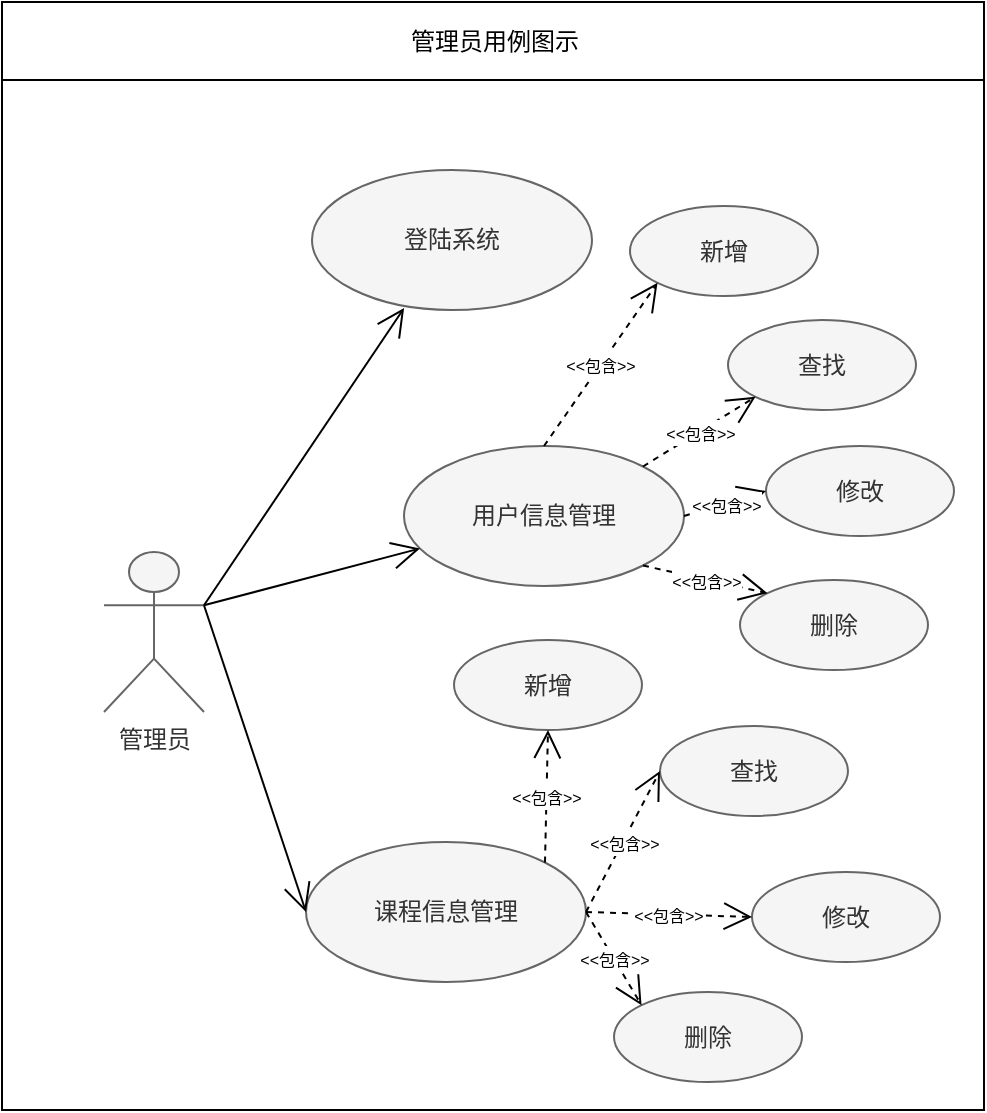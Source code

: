 <mxfile version="13.7.9" type="embed"><diagram id="msZA44HfaNEvac4kEN7L" name="Page-1"><mxGraphModel dx="719" dy="577" grid="0" gridSize="10" guides="1" tooltips="1" connect="1" arrows="1" fold="1" page="1" pageScale="1" pageWidth="850" pageHeight="1100" math="0" shadow="0"><root><mxCell id="0"/><mxCell id="1" parent="0"/><mxCell id="18" value="" style="html=1;" vertex="1" parent="1"><mxGeometry x="130" y="109" width="491" height="515" as="geometry"/></mxCell><mxCell id="17" value="&lt;div style=&quot;text-align: justify&quot;&gt;&lt;span&gt;管理员用例图示&lt;/span&gt;&lt;/div&gt;" style="html=1;align=center;" vertex="1" parent="1"><mxGeometry x="130" y="70" width="491" height="39" as="geometry"/></mxCell><mxCell id="2" value="管理员" style="shape=umlActor;verticalLabelPosition=bottom;verticalAlign=top;html=1;fillColor=#f5f5f5;strokeColor=#666666;fontColor=#333333;" parent="1" vertex="1"><mxGeometry x="181" y="345" width="50" height="80" as="geometry"/></mxCell><mxCell id="3" value="登陆系统" style="ellipse;whiteSpace=wrap;html=1;fillColor=#f5f5f5;strokeColor=#666666;fontColor=#333333;" parent="1" vertex="1"><mxGeometry x="285" y="154" width="140" height="70" as="geometry"/></mxCell><mxCell id="4" value="用户信息管理" style="ellipse;whiteSpace=wrap;html=1;fillColor=#f5f5f5;strokeColor=#666666;fontColor=#333333;" vertex="1" parent="1"><mxGeometry x="331" y="292" width="140" height="70" as="geometry"/></mxCell><mxCell id="5" value="课程信息管理" style="ellipse;whiteSpace=wrap;html=1;fillColor=#f5f5f5;strokeColor=#666666;fontColor=#333333;" vertex="1" parent="1"><mxGeometry x="282" y="490" width="140" height="70" as="geometry"/></mxCell><mxCell id="12" value="" style="endArrow=open;endFill=1;endSize=12;html=1;exitX=1;exitY=0.333;exitDx=0;exitDy=0;exitPerimeter=0;entryX=0.329;entryY=0.986;entryDx=0;entryDy=0;entryPerimeter=0;" edge="1" parent="1" source="2" target="3"><mxGeometry width="160" relative="1" as="geometry"><mxPoint x="290" y="300" as="sourcePoint"/><mxPoint x="450" y="300" as="targetPoint"/></mxGeometry></mxCell><mxCell id="13" value="" style="endArrow=open;endFill=1;endSize=12;html=1;exitX=1;exitY=0.333;exitDx=0;exitDy=0;exitPerimeter=0;" edge="1" parent="1" source="2" target="4"><mxGeometry width="160" relative="1" as="geometry"><mxPoint x="290" y="300" as="sourcePoint"/><mxPoint x="450" y="300" as="targetPoint"/></mxGeometry></mxCell><mxCell id="15" value="" style="endArrow=open;endFill=1;endSize=12;html=1;entryX=0;entryY=0.5;entryDx=0;entryDy=0;exitX=1;exitY=0.333;exitDx=0;exitDy=0;exitPerimeter=0;" edge="1" parent="1" source="2" target="5"><mxGeometry width="160" relative="1" as="geometry"><mxPoint x="240" y="335" as="sourcePoint"/><mxPoint x="450" y="300" as="targetPoint"/></mxGeometry></mxCell><mxCell id="26" value="查找" style="ellipse;whiteSpace=wrap;html=1;fillColor=#f5f5f5;strokeColor=#666666;fontColor=#333333;" vertex="1" parent="1"><mxGeometry x="493" y="229" width="94" height="45" as="geometry"/></mxCell><mxCell id="27" value="新增" style="ellipse;whiteSpace=wrap;html=1;fillColor=#f5f5f5;strokeColor=#666666;fontColor=#333333;" vertex="1" parent="1"><mxGeometry x="444" y="172" width="94" height="45" as="geometry"/></mxCell><mxCell id="29" value="修改" style="ellipse;whiteSpace=wrap;html=1;fillColor=#f5f5f5;strokeColor=#666666;fontColor=#333333;" vertex="1" parent="1"><mxGeometry x="512" y="292" width="94" height="45" as="geometry"/></mxCell><mxCell id="30" value="删除" style="ellipse;whiteSpace=wrap;html=1;fillColor=#f5f5f5;strokeColor=#666666;fontColor=#333333;" vertex="1" parent="1"><mxGeometry x="499" y="359" width="94" height="45" as="geometry"/></mxCell><mxCell id="31" value="新增" style="ellipse;whiteSpace=wrap;html=1;fillColor=#f5f5f5;strokeColor=#666666;fontColor=#333333;" vertex="1" parent="1"><mxGeometry x="356" y="389" width="94" height="45" as="geometry"/></mxCell><mxCell id="32" value="查找" style="ellipse;whiteSpace=wrap;html=1;fillColor=#f5f5f5;strokeColor=#666666;fontColor=#333333;" vertex="1" parent="1"><mxGeometry x="459" y="432" width="94" height="45" as="geometry"/></mxCell><mxCell id="33" value="修改" style="ellipse;whiteSpace=wrap;html=1;fillColor=#f5f5f5;strokeColor=#666666;fontColor=#333333;" vertex="1" parent="1"><mxGeometry x="505" y="505" width="94" height="45" as="geometry"/></mxCell><mxCell id="34" value="删除" style="ellipse;whiteSpace=wrap;html=1;fillColor=#f5f5f5;strokeColor=#666666;fontColor=#333333;" vertex="1" parent="1"><mxGeometry x="436" y="565" width="94" height="45" as="geometry"/></mxCell><mxCell id="35" value="&lt;font style=&quot;font-size: 8px&quot;&gt;&amp;lt;&amp;lt;包含&amp;gt;&amp;gt;&lt;/font&gt;" style="endArrow=open;endSize=12;dashed=1;html=1;exitX=0.5;exitY=0;exitDx=0;exitDy=0;entryX=0;entryY=1;entryDx=0;entryDy=0;" edge="1" parent="1" source="4" target="27"><mxGeometry width="160" relative="1" as="geometry"><mxPoint x="289" y="406" as="sourcePoint"/><mxPoint x="449" y="406" as="targetPoint"/></mxGeometry></mxCell><mxCell id="36" value="&lt;font style=&quot;font-size: 8px&quot;&gt;&amp;lt;&amp;lt;包含&amp;gt;&amp;gt;&lt;/font&gt;" style="endArrow=open;endSize=12;dashed=1;html=1;exitX=1;exitY=0;exitDx=0;exitDy=0;entryX=0;entryY=1;entryDx=0;entryDy=0;" edge="1" parent="1" source="4" target="26"><mxGeometry width="160" relative="1" as="geometry"><mxPoint x="411" y="302" as="sourcePoint"/><mxPoint x="467.395" y="220.23" as="targetPoint"/></mxGeometry></mxCell><mxCell id="37" value="&lt;font style=&quot;font-size: 8px&quot;&gt;&amp;lt;&amp;lt;包含&amp;gt;&amp;gt;&lt;/font&gt;" style="endArrow=open;endSize=12;dashed=1;html=1;exitX=1;exitY=0.5;exitDx=0;exitDy=0;entryX=0;entryY=0.5;entryDx=0;entryDy=0;" edge="1" parent="1" source="4" target="29"><mxGeometry width="160" relative="1" as="geometry"><mxPoint x="421" y="312" as="sourcePoint"/><mxPoint x="477.395" y="230.23" as="targetPoint"/></mxGeometry></mxCell><mxCell id="38" value="&lt;font style=&quot;font-size: 8px&quot;&gt;&amp;lt;&amp;lt;包含&amp;gt;&amp;gt;&lt;/font&gt;" style="endArrow=open;endSize=12;dashed=1;html=1;exitX=1;exitY=1;exitDx=0;exitDy=0;entryX=0;entryY=0;entryDx=0;entryDy=0;" edge="1" parent="1" source="4" target="30"><mxGeometry width="160" relative="1" as="geometry"><mxPoint x="431" y="322" as="sourcePoint"/><mxPoint x="487.395" y="240.23" as="targetPoint"/></mxGeometry></mxCell><mxCell id="39" value="&lt;font style=&quot;font-size: 8px&quot;&gt;&amp;lt;&amp;lt;包含&amp;gt;&amp;gt;&lt;/font&gt;" style="endArrow=open;endSize=12;dashed=1;html=1;exitX=1;exitY=0;exitDx=0;exitDy=0;entryX=0.5;entryY=1;entryDx=0;entryDy=0;" edge="1" parent="1" source="5" target="31"><mxGeometry width="160" relative="1" as="geometry"><mxPoint x="441" y="332" as="sourcePoint"/><mxPoint x="497.395" y="250.23" as="targetPoint"/></mxGeometry></mxCell><mxCell id="40" value="&lt;font style=&quot;font-size: 8px&quot;&gt;&amp;lt;&amp;lt;包含&amp;gt;&amp;gt;&lt;/font&gt;" style="endArrow=open;endSize=12;dashed=1;html=1;exitX=1;exitY=0.5;exitDx=0;exitDy=0;entryX=0;entryY=0.5;entryDx=0;entryDy=0;" edge="1" parent="1" source="5" target="32"><mxGeometry width="160" relative="1" as="geometry"><mxPoint x="451" y="342" as="sourcePoint"/><mxPoint x="507.395" y="260.23" as="targetPoint"/></mxGeometry></mxCell><mxCell id="41" value="&lt;font style=&quot;font-size: 8px&quot;&gt;&amp;lt;&amp;lt;包含&amp;gt;&amp;gt;&lt;/font&gt;" style="endArrow=open;endSize=12;dashed=1;html=1;exitX=1;exitY=0.5;exitDx=0;exitDy=0;entryX=0;entryY=0.5;entryDx=0;entryDy=0;" edge="1" parent="1" source="5" target="33"><mxGeometry width="160" relative="1" as="geometry"><mxPoint x="461" y="352" as="sourcePoint"/><mxPoint x="517.395" y="270.23" as="targetPoint"/></mxGeometry></mxCell><mxCell id="42" value="&lt;font style=&quot;font-size: 8px&quot;&gt;&amp;lt;&amp;lt;包含&amp;gt;&amp;gt;&lt;/font&gt;" style="endArrow=open;endSize=12;dashed=1;html=1;exitX=1;exitY=0.5;exitDx=0;exitDy=0;entryX=0;entryY=0;entryDx=0;entryDy=0;" edge="1" parent="1" source="5" target="34"><mxGeometry width="160" relative="1" as="geometry"><mxPoint x="471" y="362" as="sourcePoint"/><mxPoint x="527.395" y="280.23" as="targetPoint"/></mxGeometry></mxCell></root></mxGraphModel></diagram></mxfile>